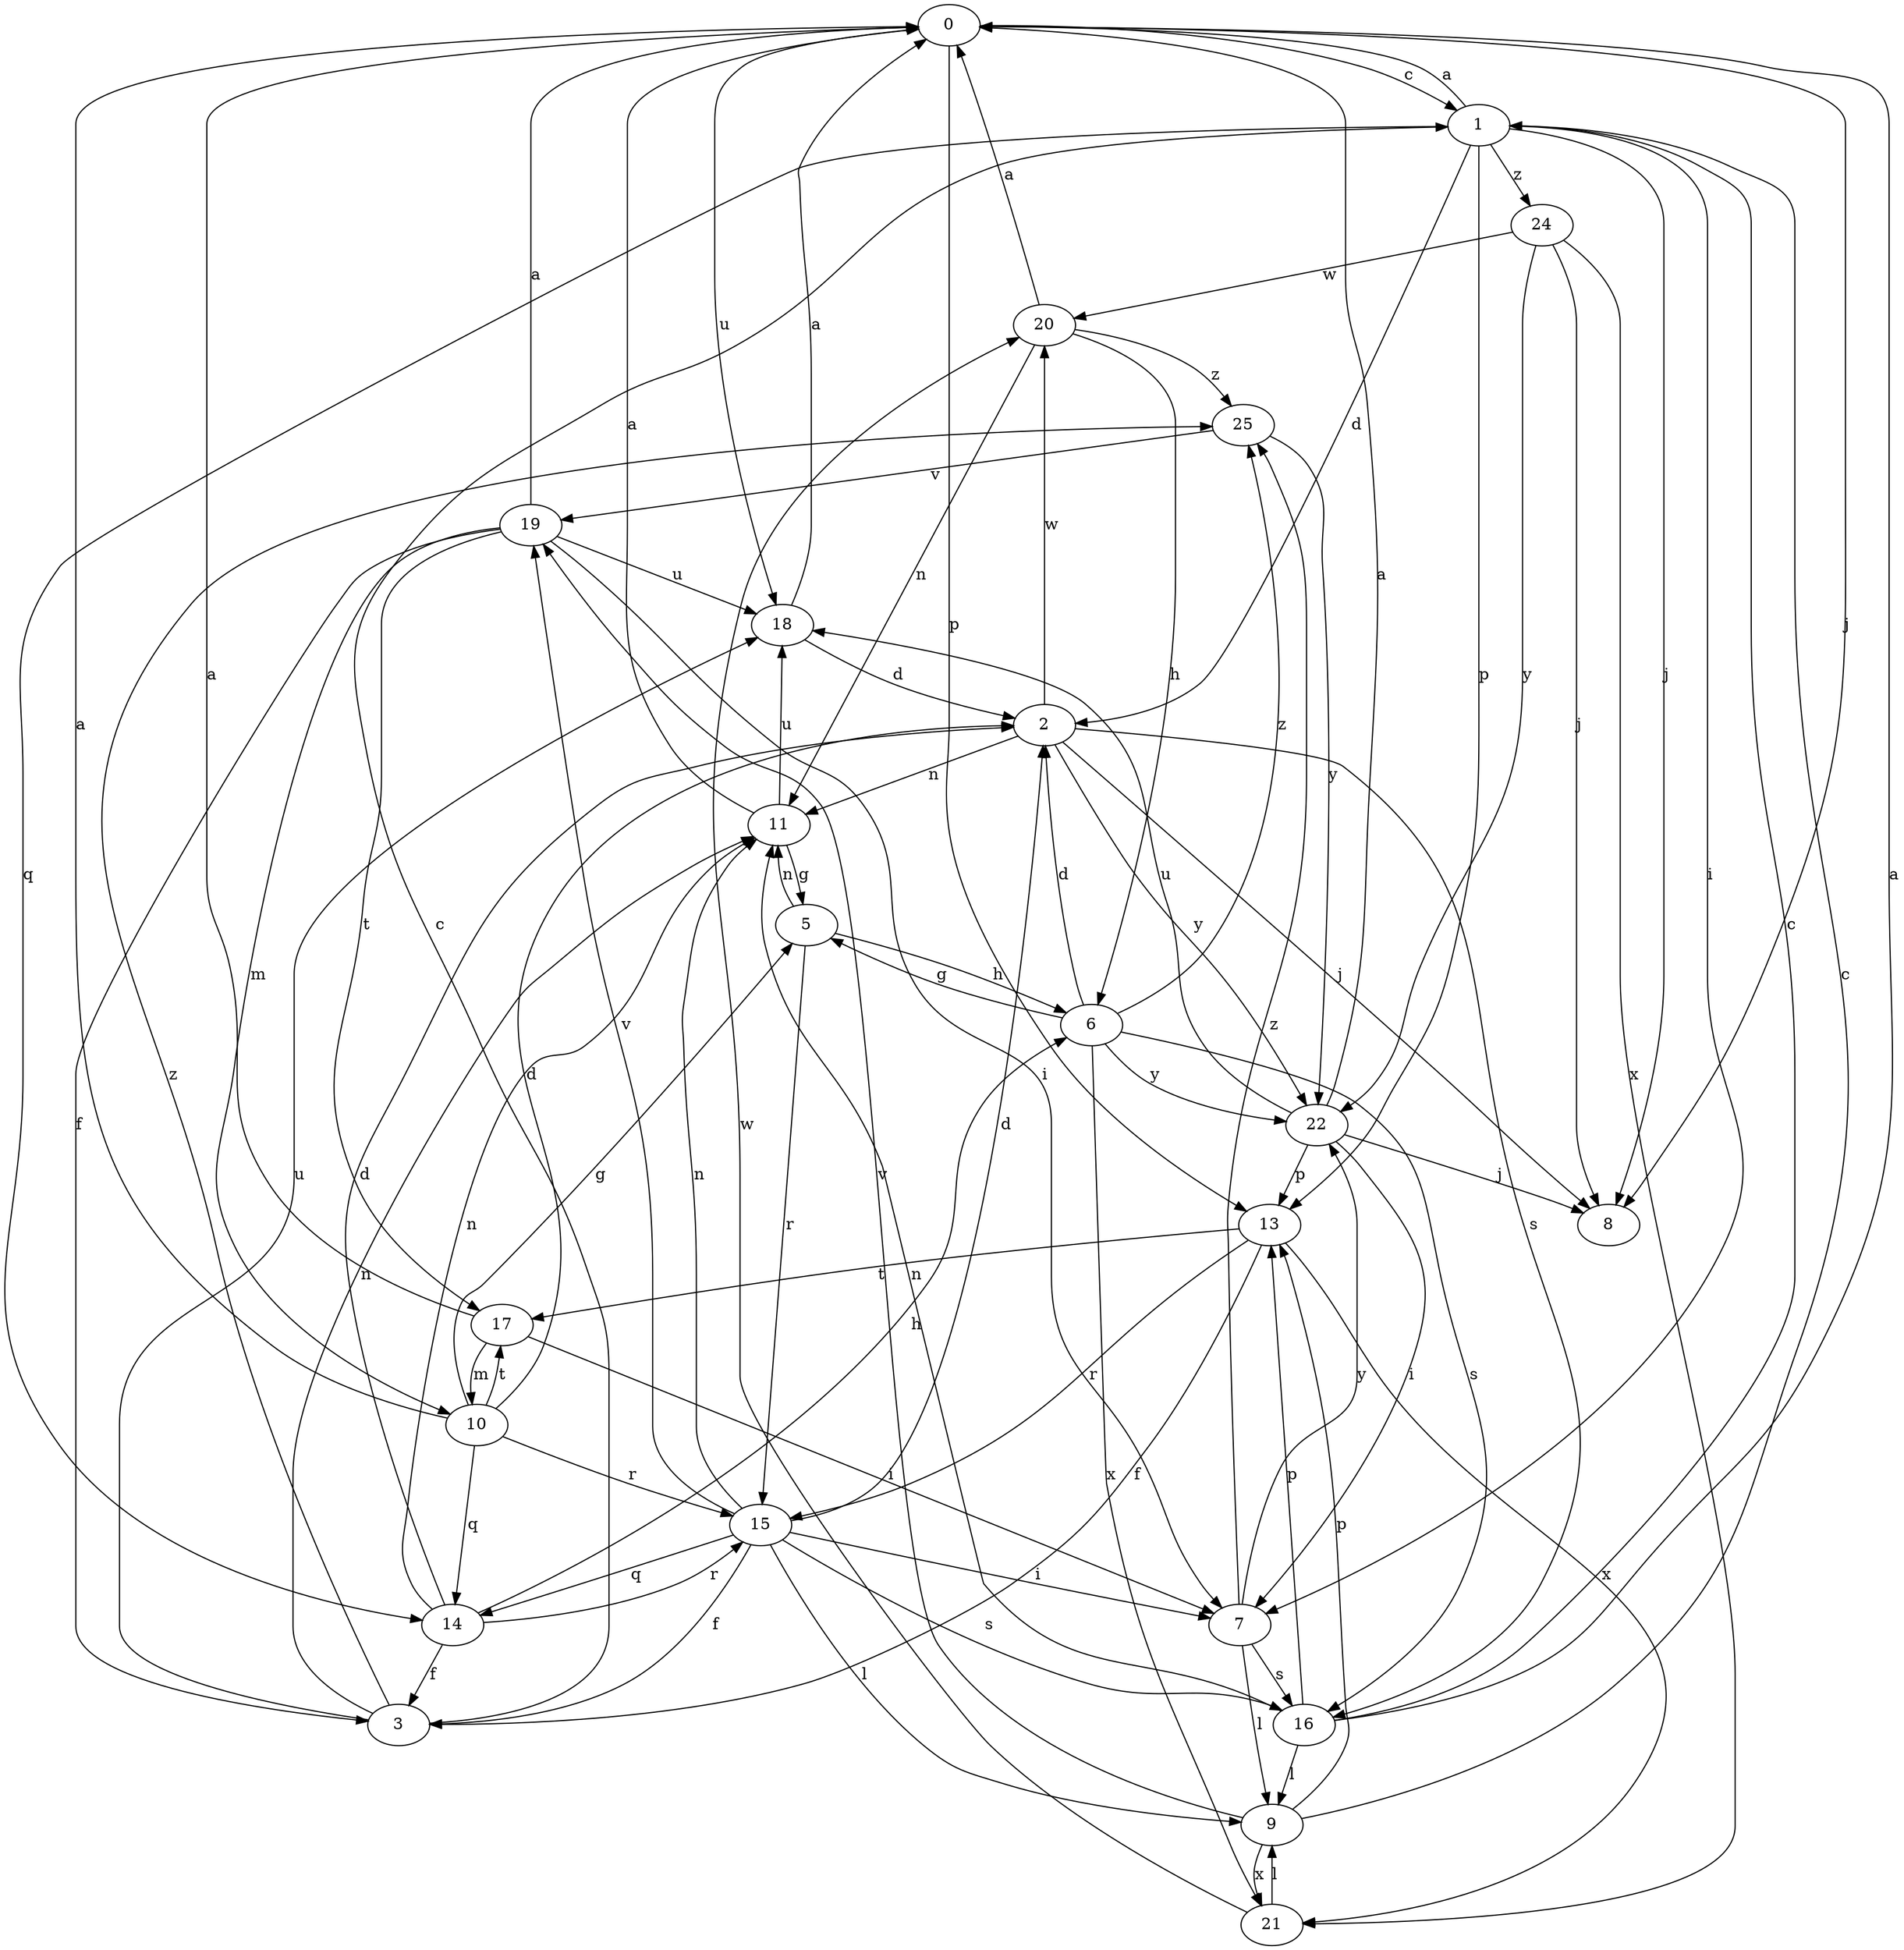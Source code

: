 strict digraph  {
0;
1;
2;
3;
5;
6;
7;
8;
9;
10;
11;
13;
14;
15;
16;
17;
18;
19;
20;
21;
22;
24;
25;
0 -> 1  [label=c];
0 -> 8  [label=j];
0 -> 13  [label=p];
0 -> 18  [label=u];
1 -> 0  [label=a];
1 -> 2  [label=d];
1 -> 7  [label=i];
1 -> 8  [label=j];
1 -> 13  [label=p];
1 -> 14  [label=q];
1 -> 24  [label=z];
2 -> 8  [label=j];
2 -> 11  [label=n];
2 -> 16  [label=s];
2 -> 20  [label=w];
2 -> 22  [label=y];
3 -> 1  [label=c];
3 -> 11  [label=n];
3 -> 18  [label=u];
3 -> 25  [label=z];
5 -> 6  [label=h];
5 -> 11  [label=n];
5 -> 15  [label=r];
6 -> 2  [label=d];
6 -> 5  [label=g];
6 -> 16  [label=s];
6 -> 21  [label=x];
6 -> 22  [label=y];
6 -> 25  [label=z];
7 -> 9  [label=l];
7 -> 16  [label=s];
7 -> 22  [label=y];
7 -> 25  [label=z];
9 -> 1  [label=c];
9 -> 13  [label=p];
9 -> 19  [label=v];
9 -> 21  [label=x];
10 -> 0  [label=a];
10 -> 2  [label=d];
10 -> 5  [label=g];
10 -> 14  [label=q];
10 -> 15  [label=r];
10 -> 17  [label=t];
11 -> 0  [label=a];
11 -> 5  [label=g];
11 -> 18  [label=u];
13 -> 3  [label=f];
13 -> 15  [label=r];
13 -> 17  [label=t];
13 -> 21  [label=x];
14 -> 2  [label=d];
14 -> 3  [label=f];
14 -> 6  [label=h];
14 -> 11  [label=n];
14 -> 15  [label=r];
15 -> 2  [label=d];
15 -> 3  [label=f];
15 -> 7  [label=i];
15 -> 9  [label=l];
15 -> 11  [label=n];
15 -> 14  [label=q];
15 -> 16  [label=s];
15 -> 19  [label=v];
16 -> 0  [label=a];
16 -> 1  [label=c];
16 -> 9  [label=l];
16 -> 11  [label=n];
16 -> 13  [label=p];
17 -> 0  [label=a];
17 -> 7  [label=i];
17 -> 10  [label=m];
18 -> 0  [label=a];
18 -> 2  [label=d];
19 -> 0  [label=a];
19 -> 3  [label=f];
19 -> 7  [label=i];
19 -> 10  [label=m];
19 -> 17  [label=t];
19 -> 18  [label=u];
20 -> 0  [label=a];
20 -> 6  [label=h];
20 -> 11  [label=n];
20 -> 25  [label=z];
21 -> 9  [label=l];
21 -> 20  [label=w];
22 -> 0  [label=a];
22 -> 7  [label=i];
22 -> 8  [label=j];
22 -> 13  [label=p];
22 -> 18  [label=u];
24 -> 8  [label=j];
24 -> 20  [label=w];
24 -> 21  [label=x];
24 -> 22  [label=y];
25 -> 19  [label=v];
25 -> 22  [label=y];
}
